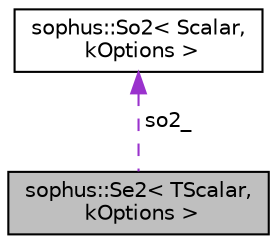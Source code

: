 digraph "sophus::Se2&lt; TScalar, kOptions &gt;"
{
 // LATEX_PDF_SIZE
  edge [fontname="Helvetica",fontsize="10",labelfontname="Helvetica",labelfontsize="10"];
  node [fontname="Helvetica",fontsize="10",shape=record];
  Node1 [label="sophus::Se2\< TScalar,\l kOptions \>",height=0.2,width=0.4,color="black", fillcolor="grey75", style="filled", fontcolor="black",tooltip="Se2 using default storage; derived from Se2Base."];
  Node2 -> Node1 [dir="back",color="darkorchid3",fontsize="10",style="dashed",label=" so2_" ,fontname="Helvetica"];
  Node2 [label="sophus::So2\< Scalar,\l kOptions \>",height=0.2,width=0.4,color="black", fillcolor="white", style="filled",URL="$classsophus_1_1_so2.html",tooltip=" "];
}
